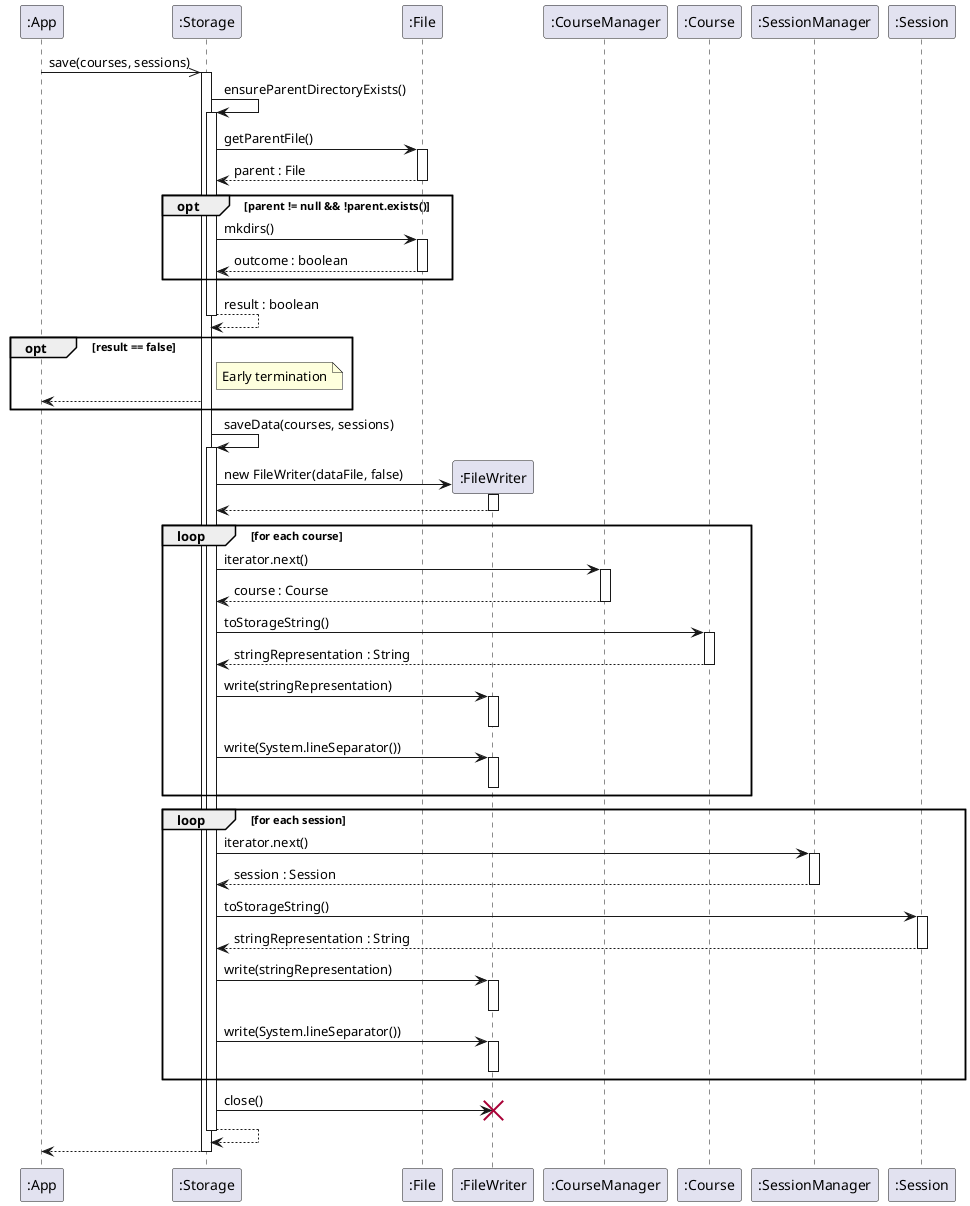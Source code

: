 @startuml
'https://plantuml.com/sequence-diagram

participant ":App" as Main
participant ":Storage" as Storage
participant ":File" as File
participant ":FileWriter" as FW
participant ":CourseManager" as CM
participant ":Course" as Course
participant ":SessionManager" as SM
participant ":Session" as Session

Main ->>Storage: save(courses, sessions)
activate Storage

Storage -> Storage: ensureParentDirectoryExists()
activate Storage

Storage -> File: getParentFile()
activate File

File --> Storage: parent : File
deactivate File

opt parent != null && !parent.exists()
    Storage -> File: mkdirs()
    activate File

    File --> Storage: outcome : boolean
    deactivate File
end

Storage --> Storage: result : boolean
deactivate Storage

opt result == false
    note right of Storage: Early termination
    Storage --> Main
end

Storage -> Storage: saveData(courses, sessions)
activate Storage

Storage -> FW**: new FileWriter(dataFile, false)
activate FW

FW --> Storage
deactivate FW

loop for each course
    Storage -> CM: iterator.next()
    activate CM

    CM --> Storage: course : Course
    deactivate CM

    Storage -> Course: toStorageString()
    activate Course

    Course --> Storage: stringRepresentation : String
    deactivate Course

    Storage -> FW: write(stringRepresentation)
    activate FW
    deactivate FW

    Storage -> FW: write(System.lineSeparator())
    activate FW
    deactivate FW
end

loop for each session
    Storage -> SM: iterator.next()
    activate SM

    SM --> Storage: session : Session
    deactivate SM

    Storage -> Session: toStorageString()
    activate Session

    Session --> Storage: stringRepresentation : String
    deactivate Session

    Storage -> FW: write(stringRepresentation)
    activate FW
    deactivate FW
    Storage -> FW: write(System.lineSeparator())
    activate FW
    deactivate FW
end

Storage -> FW: close()
destroy FW

Storage --> Storage
deactivate Storage

Storage --> Main
deactivate Storage

@enduml